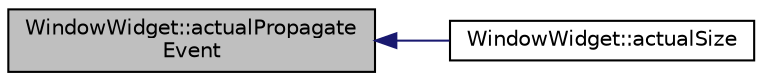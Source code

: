 digraph "WindowWidget::actualPropagateEvent"
{
 // INTERACTIVE_SVG=YES
  edge [fontname="Helvetica",fontsize="10",labelfontname="Helvetica",labelfontsize="10"];
  node [fontname="Helvetica",fontsize="10",shape=record];
  rankdir="LR";
  Node7 [label="WindowWidget::actualPropagate\lEvent",height=0.2,width=0.4,color="black", fillcolor="grey75", style="filled", fontcolor="black"];
  Node7 -> Node8 [dir="back",color="midnightblue",fontsize="10",style="solid",fontname="Helvetica"];
  Node8 [label="WindowWidget::actualSize",height=0.2,width=0.4,color="black", fillcolor="white", style="filled",URL="$class_window_widget.html#ab7ed87b677d814d58e7f5aebefa7df70"];
}
